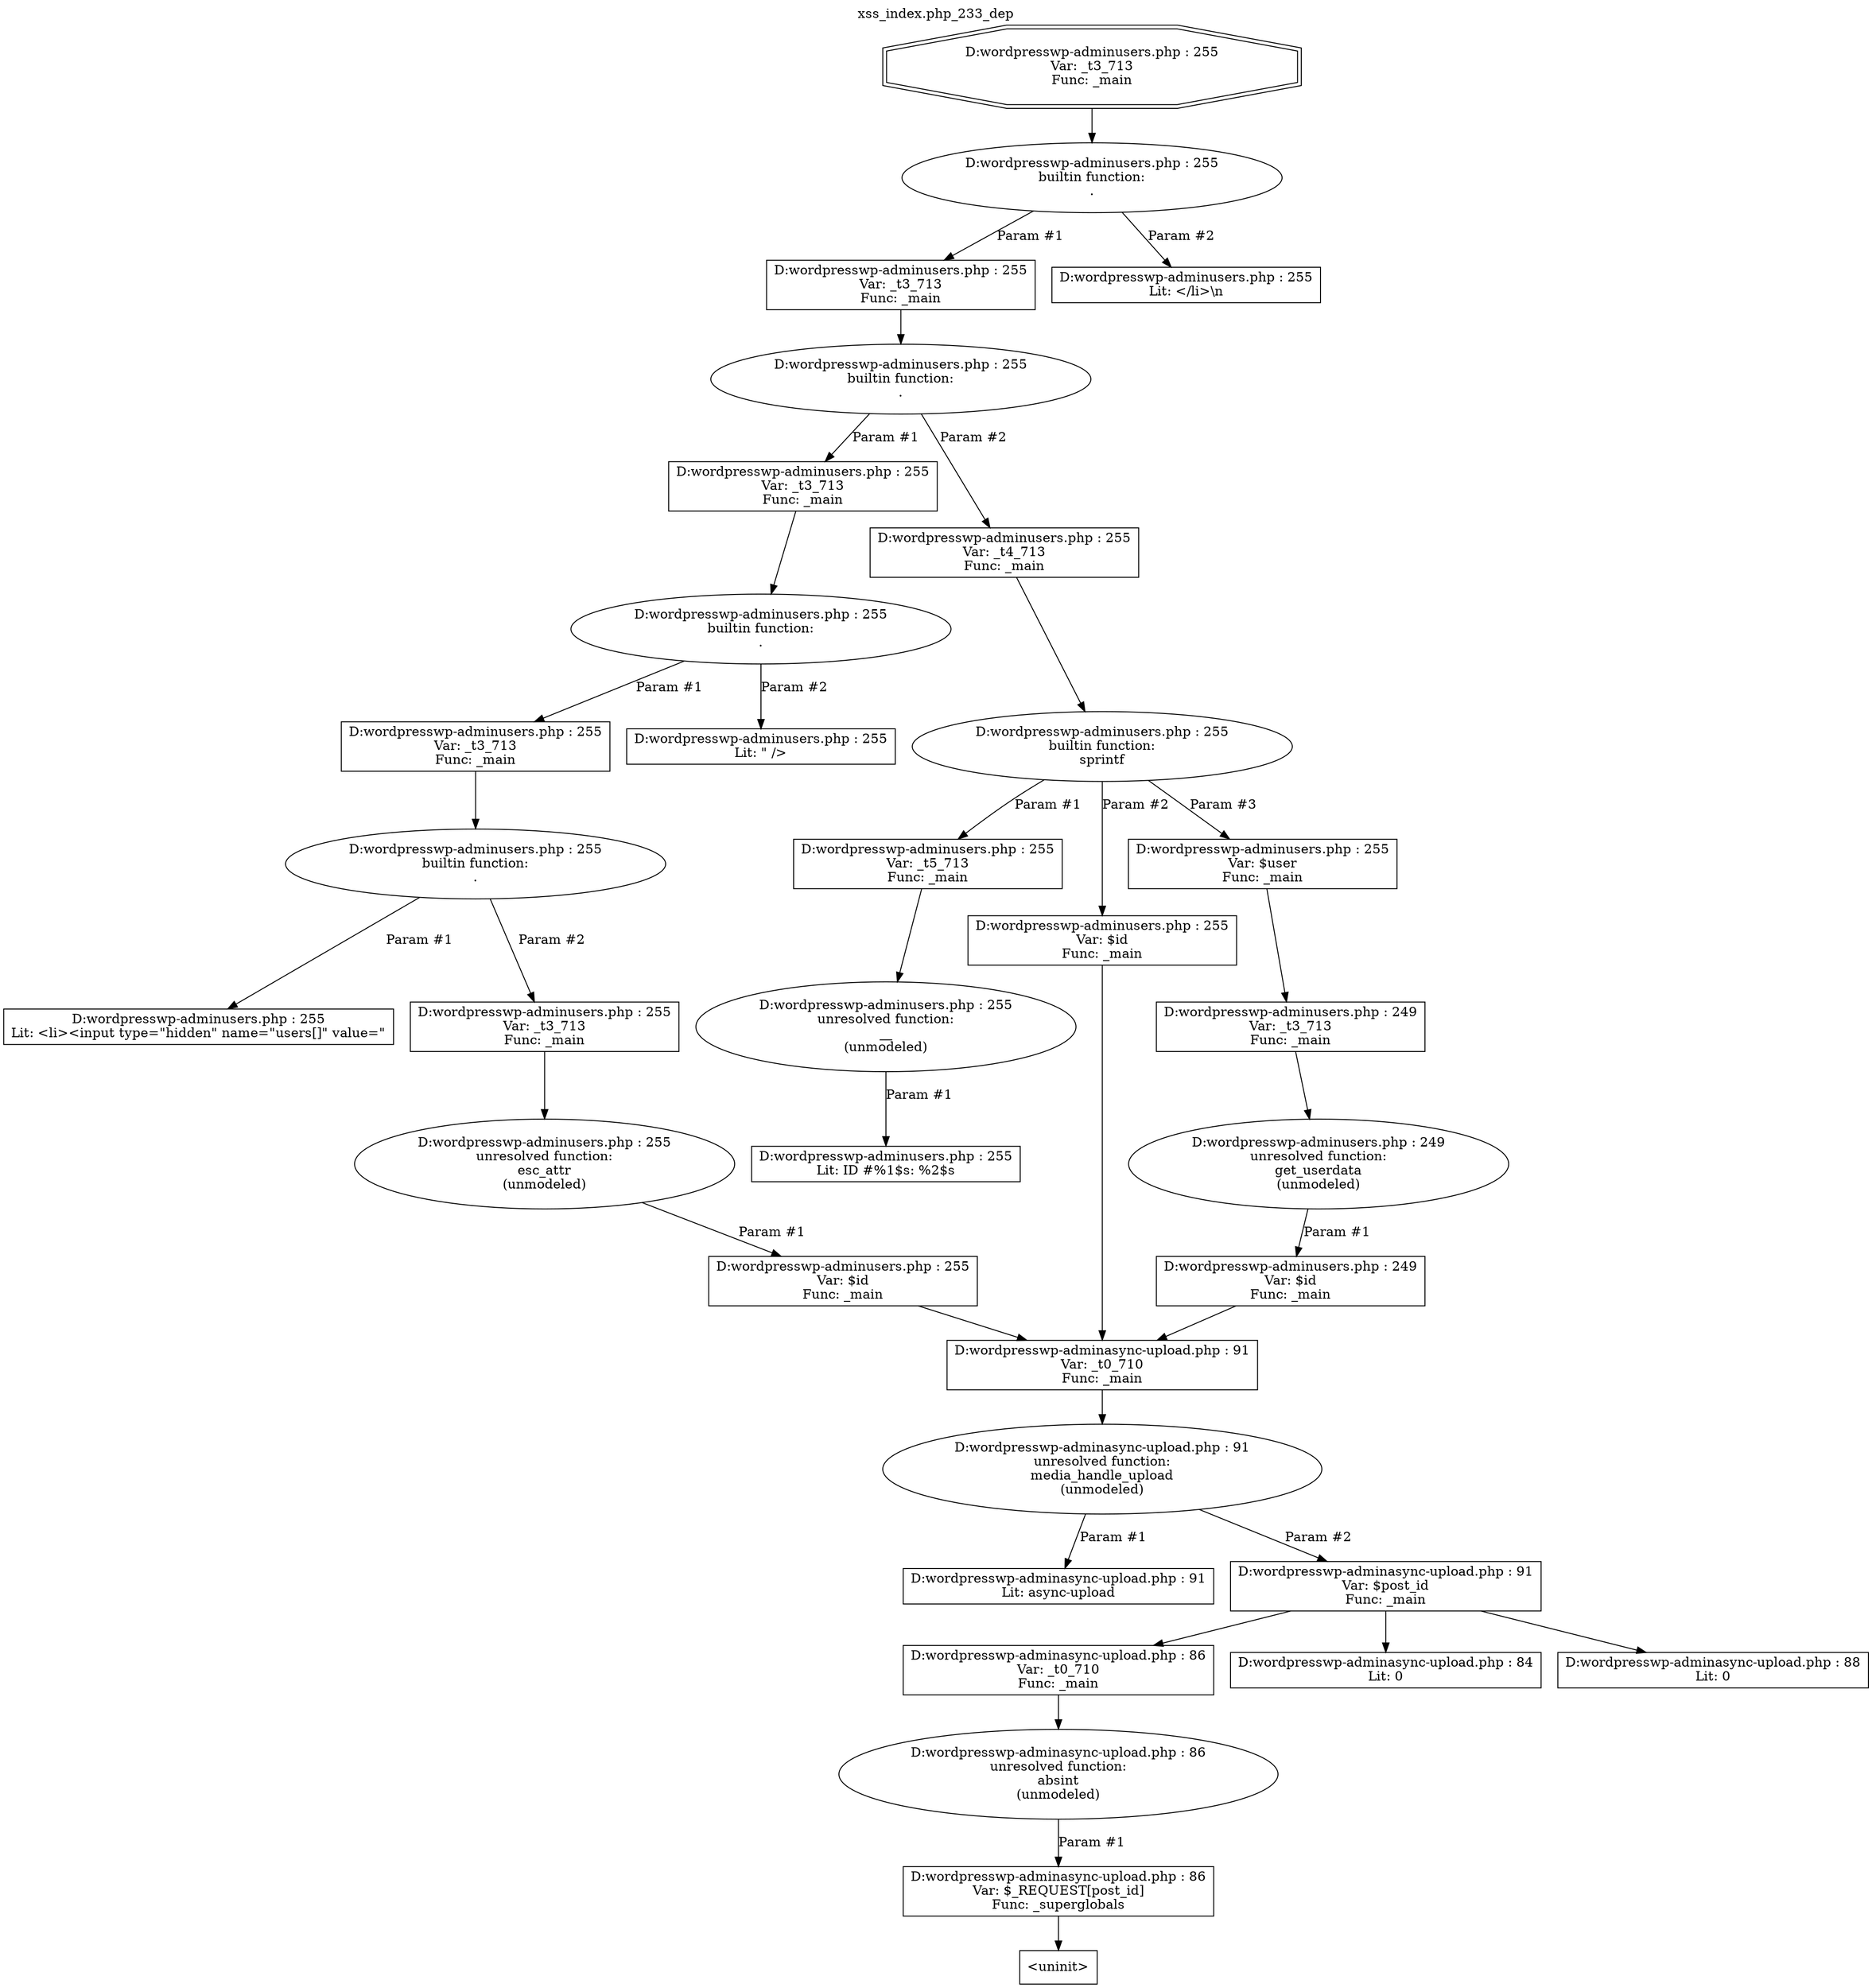 digraph cfg {
  label="xss_index.php_233_dep";
  labelloc=t;
  n1 [shape=doubleoctagon, label="D:\wordpress\wp-admin\users.php : 255\nVar: _t3_713\nFunc: _main\n"];
  n2 [shape=ellipse, label="D:\wordpress\wp-admin\users.php : 255\nbuiltin function:\n.\n"];
  n3 [shape=box, label="D:\wordpress\wp-admin\users.php : 255\nVar: _t3_713\nFunc: _main\n"];
  n4 [shape=ellipse, label="D:\wordpress\wp-admin\users.php : 255\nbuiltin function:\n.\n"];
  n5 [shape=box, label="D:\wordpress\wp-admin\users.php : 255\nVar: _t3_713\nFunc: _main\n"];
  n6 [shape=ellipse, label="D:\wordpress\wp-admin\users.php : 255\nbuiltin function:\n.\n"];
  n7 [shape=box, label="D:\wordpress\wp-admin\users.php : 255\nVar: _t3_713\nFunc: _main\n"];
  n8 [shape=ellipse, label="D:\wordpress\wp-admin\users.php : 255\nbuiltin function:\n.\n"];
  n9 [shape=box, label="D:\wordpress\wp-admin\users.php : 255\nLit: <li><input type=\"hidden\" name=\"users[]\" value=\"\n"];
  n10 [shape=box, label="D:\wordpress\wp-admin\users.php : 255\nVar: _t3_713\nFunc: _main\n"];
  n11 [shape=ellipse, label="D:\wordpress\wp-admin\users.php : 255\nunresolved function:\nesc_attr\n(unmodeled)\n"];
  n12 [shape=box, label="D:\wordpress\wp-admin\users.php : 255\nVar: $id\nFunc: _main\n"];
  n13 [shape=box, label="D:\wordpress\wp-admin\async-upload.php : 91\nVar: _t0_710\nFunc: _main\n"];
  n14 [shape=ellipse, label="D:\wordpress\wp-admin\async-upload.php : 91\nunresolved function:\nmedia_handle_upload\n(unmodeled)\n"];
  n15 [shape=box, label="D:\wordpress\wp-admin\async-upload.php : 91\nLit: async-upload\n"];
  n16 [shape=box, label="D:\wordpress\wp-admin\async-upload.php : 91\nVar: $post_id\nFunc: _main\n"];
  n17 [shape=box, label="D:\wordpress\wp-admin\async-upload.php : 86\nVar: _t0_710\nFunc: _main\n"];
  n18 [shape=ellipse, label="D:\wordpress\wp-admin\async-upload.php : 86\nunresolved function:\nabsint\n(unmodeled)\n"];
  n19 [shape=box, label="D:\wordpress\wp-admin\async-upload.php : 86\nVar: $_REQUEST[post_id]\nFunc: _superglobals\n"];
  n20 [shape=box, label="<uninit>"];
  n21 [shape=box, label="D:\wordpress\wp-admin\async-upload.php : 84\nLit: 0\n"];
  n22 [shape=box, label="D:\wordpress\wp-admin\async-upload.php : 88\nLit: 0\n"];
  n23 [shape=box, label="D:\wordpress\wp-admin\users.php : 255\nLit: \" />\n"];
  n24 [shape=box, label="D:\wordpress\wp-admin\users.php : 255\nVar: _t4_713\nFunc: _main\n"];
  n25 [shape=ellipse, label="D:\wordpress\wp-admin\users.php : 255\nbuiltin function:\nsprintf\n"];
  n26 [shape=box, label="D:\wordpress\wp-admin\users.php : 255\nVar: _t5_713\nFunc: _main\n"];
  n27 [shape=ellipse, label="D:\wordpress\wp-admin\users.php : 255\nunresolved function:\n__\n(unmodeled)\n"];
  n28 [shape=box, label="D:\wordpress\wp-admin\users.php : 255\nLit: ID #%1$s: %2$s\n"];
  n29 [shape=box, label="D:\wordpress\wp-admin\users.php : 255\nVar: $id\nFunc: _main\n"];
  n30 [shape=box, label="D:\wordpress\wp-admin\users.php : 255\nVar: $user\nFunc: _main\n"];
  n31 [shape=box, label="D:\wordpress\wp-admin\users.php : 249\nVar: _t3_713\nFunc: _main\n"];
  n32 [shape=ellipse, label="D:\wordpress\wp-admin\users.php : 249\nunresolved function:\nget_userdata\n(unmodeled)\n"];
  n33 [shape=box, label="D:\wordpress\wp-admin\users.php : 249\nVar: $id\nFunc: _main\n"];
  n34 [shape=box, label="D:\wordpress\wp-admin\users.php : 255\nLit: </li>\\n\n"];
  n1 -> n2;
  n3 -> n4;
  n5 -> n6;
  n7 -> n8;
  n8 -> n9[label="Param #1"];
  n8 -> n10[label="Param #2"];
  n10 -> n11;
  n13 -> n14;
  n14 -> n15[label="Param #1"];
  n14 -> n16[label="Param #2"];
  n17 -> n18;
  n19 -> n20;
  n18 -> n19[label="Param #1"];
  n16 -> n17;
  n16 -> n21;
  n16 -> n22;
  n12 -> n13;
  n11 -> n12[label="Param #1"];
  n6 -> n7[label="Param #1"];
  n6 -> n23[label="Param #2"];
  n4 -> n5[label="Param #1"];
  n4 -> n24[label="Param #2"];
  n24 -> n25;
  n26 -> n27;
  n27 -> n28[label="Param #1"];
  n25 -> n26[label="Param #1"];
  n25 -> n29[label="Param #2"];
  n25 -> n30[label="Param #3"];
  n29 -> n13;
  n31 -> n32;
  n33 -> n13;
  n32 -> n33[label="Param #1"];
  n30 -> n31;
  n2 -> n3[label="Param #1"];
  n2 -> n34[label="Param #2"];
}
